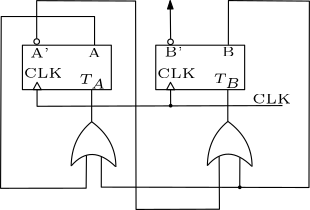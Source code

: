 <?xml version="1.0"?>
<!DOCTYPE ipe SYSTEM "ipe.dtd">
<ipe version="70218" creator="Ipe 7.2.28">
<info created="D:20241116123304" modified="D:20241116124400"/>
<ipestyle name="basic">
<symbol name="arrow/arc(spx)">
<path stroke="sym-stroke" fill="sym-stroke" pen="sym-pen">
0 0 m
-1 0.333 l
-1 -0.333 l
h
</path>
</symbol>
<symbol name="arrow/farc(spx)">
<path stroke="sym-stroke" fill="white" pen="sym-pen">
0 0 m
-1 0.333 l
-1 -0.333 l
h
</path>
</symbol>
<symbol name="arrow/ptarc(spx)">
<path stroke="sym-stroke" fill="sym-stroke" pen="sym-pen">
0 0 m
-1 0.333 l
-0.8 0 l
-1 -0.333 l
h
</path>
</symbol>
<symbol name="arrow/fptarc(spx)">
<path stroke="sym-stroke" fill="white" pen="sym-pen">
0 0 m
-1 0.333 l
-0.8 0 l
-1 -0.333 l
h
</path>
</symbol>
<symbol name="mark/circle(sx)" transformations="translations">
<path fill="sym-stroke">
0.6 0 0 0.6 0 0 e
0.4 0 0 0.4 0 0 e
</path>
</symbol>
<symbol name="mark/disk(sx)" transformations="translations">
<path fill="sym-stroke">
0.6 0 0 0.6 0 0 e
</path>
</symbol>
<symbol name="mark/fdisk(sfx)" transformations="translations">
<group>
<path fill="sym-fill">
0.5 0 0 0.5 0 0 e
</path>
<path fill="sym-stroke" fillrule="eofill">
0.6 0 0 0.6 0 0 e
0.4 0 0 0.4 0 0 e
</path>
</group>
</symbol>
<symbol name="mark/box(sx)" transformations="translations">
<path fill="sym-stroke" fillrule="eofill">
-0.6 -0.6 m
0.6 -0.6 l
0.6 0.6 l
-0.6 0.6 l
h
-0.4 -0.4 m
0.4 -0.4 l
0.4 0.4 l
-0.4 0.4 l
h
</path>
</symbol>
<symbol name="mark/square(sx)" transformations="translations">
<path fill="sym-stroke">
-0.6 -0.6 m
0.6 -0.6 l
0.6 0.6 l
-0.6 0.6 l
h
</path>
</symbol>
<symbol name="mark/fsquare(sfx)" transformations="translations">
<group>
<path fill="sym-fill">
-0.5 -0.5 m
0.5 -0.5 l
0.5 0.5 l
-0.5 0.5 l
h
</path>
<path fill="sym-stroke" fillrule="eofill">
-0.6 -0.6 m
0.6 -0.6 l
0.6 0.6 l
-0.6 0.6 l
h
-0.4 -0.4 m
0.4 -0.4 l
0.4 0.4 l
-0.4 0.4 l
h
</path>
</group>
</symbol>
<symbol name="mark/cross(sx)" transformations="translations">
<group>
<path fill="sym-stroke">
-0.43 -0.57 m
0.57 0.43 l
0.43 0.57 l
-0.57 -0.43 l
h
</path>
<path fill="sym-stroke">
-0.43 0.57 m
0.57 -0.43 l
0.43 -0.57 l
-0.57 0.43 l
h
</path>
</group>
</symbol>
<symbol name="arrow/fnormal(spx)">
<path stroke="sym-stroke" fill="white" pen="sym-pen">
0 0 m
-1 0.333 l
-1 -0.333 l
h
</path>
</symbol>
<symbol name="arrow/pointed(spx)">
<path stroke="sym-stroke" fill="sym-stroke" pen="sym-pen">
0 0 m
-1 0.333 l
-0.8 0 l
-1 -0.333 l
h
</path>
</symbol>
<symbol name="arrow/fpointed(spx)">
<path stroke="sym-stroke" fill="white" pen="sym-pen">
0 0 m
-1 0.333 l
-0.8 0 l
-1 -0.333 l
h
</path>
</symbol>
<symbol name="arrow/linear(spx)">
<path stroke="sym-stroke" pen="sym-pen">
-1 0.333 m
0 0 l
-1 -0.333 l
</path>
</symbol>
<symbol name="arrow/fdouble(spx)">
<path stroke="sym-stroke" fill="white" pen="sym-pen">
0 0 m
-1 0.333 l
-1 -0.333 l
h
-1 0 m
-2 0.333 l
-2 -0.333 l
h
</path>
</symbol>
<symbol name="arrow/double(spx)">
<path stroke="sym-stroke" fill="sym-stroke" pen="sym-pen">
0 0 m
-1 0.333 l
-1 -0.333 l
h
-1 0 m
-2 0.333 l
-2 -0.333 l
h
</path>
</symbol>
<symbol name="arrow/mid-normal(spx)">
<path stroke="sym-stroke" fill="sym-stroke" pen="sym-pen">
0.5 0 m
-0.5 0.333 l
-0.5 -0.333 l
h
</path>
</symbol>
<symbol name="arrow/mid-fnormal(spx)">
<path stroke="sym-stroke" fill="white" pen="sym-pen">
0.5 0 m
-0.5 0.333 l
-0.5 -0.333 l
h
</path>
</symbol>
<symbol name="arrow/mid-pointed(spx)">
<path stroke="sym-stroke" fill="sym-stroke" pen="sym-pen">
0.5 0 m
-0.5 0.333 l
-0.3 0 l
-0.5 -0.333 l
h
</path>
</symbol>
<symbol name="arrow/mid-fpointed(spx)">
<path stroke="sym-stroke" fill="white" pen="sym-pen">
0.5 0 m
-0.5 0.333 l
-0.3 0 l
-0.5 -0.333 l
h
</path>
</symbol>
<symbol name="arrow/mid-double(spx)">
<path stroke="sym-stroke" fill="sym-stroke" pen="sym-pen">
1 0 m
0 0.333 l
0 -0.333 l
h
0 0 m
-1 0.333 l
-1 -0.333 l
h
</path>
</symbol>
<symbol name="arrow/mid-fdouble(spx)">
<path stroke="sym-stroke" fill="white" pen="sym-pen">
1 0 m
0 0.333 l
0 -0.333 l
h
0 0 m
-1 0.333 l
-1 -0.333 l
h
</path>
</symbol>
<anglesize name="22.5 deg" value="22.5"/>
<anglesize name="30 deg" value="30"/>
<anglesize name="45 deg" value="45"/>
<anglesize name="60 deg" value="60"/>
<anglesize name="90 deg" value="90"/>
<arrowsize name="large" value="10"/>
<arrowsize name="small" value="5"/>
<arrowsize name="tiny" value="3"/>
<color name="blue" value="0 0 1"/>
<color name="brown" value="0.647 0.165 0.165"/>
<color name="darkblue" value="0 0 0.545"/>
<color name="darkcyan" value="0 0.545 0.545"/>
<color name="darkgray" value="0.663"/>
<color name="darkgreen" value="0 0.392 0"/>
<color name="darkmagenta" value="0.545 0 0.545"/>
<color name="darkorange" value="1 0.549 0"/>
<color name="darkred" value="0.545 0 0"/>
<color name="gold" value="1 0.843 0"/>
<color name="gray" value="0.745"/>
<color name="green" value="0 1 0"/>
<color name="lightblue" value="0.678 0.847 0.902"/>
<color name="lightcyan" value="0.878 1 1"/>
<color name="lightgray" value="0.827"/>
<color name="lightgreen" value="0.565 0.933 0.565"/>
<color name="lightyellow" value="1 1 0.878"/>
<color name="navy" value="0 0 0.502"/>
<color name="orange" value="1 0.647 0"/>
<color name="pink" value="1 0.753 0.796"/>
<color name="purple" value="0.627 0.125 0.941"/>
<color name="red" value="1 0 0"/>
<color name="seagreen" value="0.18 0.545 0.341"/>
<color name="turquoise" value="0.251 0.878 0.816"/>
<color name="violet" value="0.933 0.51 0.933"/>
<color name="yellow" value="1 1 0"/>
<dashstyle name="dash dot dotted" value="[4 2 1 2 1 2] 0"/>
<dashstyle name="dash dotted" value="[4 2 1 2] 0"/>
<dashstyle name="dashed" value="[4] 0"/>
<dashstyle name="dotted" value="[1 3] 0"/>
<gridsize name="10 pts (~3.5 mm)" value="10"/>
<gridsize name="14 pts (~5 mm)" value="14"/>
<gridsize name="16 pts (~6 mm)" value="16"/>
<gridsize name="20 pts (~7 mm)" value="20"/>
<gridsize name="28 pts (~10 mm)" value="28"/>
<gridsize name="32 pts (~12 mm)" value="32"/>
<gridsize name="4 pts" value="4"/>
<gridsize name="56 pts (~20 mm)" value="56"/>
<gridsize name="8 pts (~3 mm)" value="8"/>
<opacity name="10%" value="0.1"/>
<opacity name="30%" value="0.3"/>
<opacity name="50%" value="0.5"/>
<opacity name="75%" value="0.75"/>
<pen name="fat" value="1.2"/>
<pen name="heavier" value="0.8"/>
<pen name="ultrafat" value="2"/>
<symbolsize name="large" value="5"/>
<symbolsize name="small" value="2"/>
<symbolsize name="tiny" value="1.1"/>
<textsize name="Huge" value="\Huge"/>
<textsize name="LARGE" value="\LARGE"/>
<textsize name="Large" value="\Large"/>
<textsize name="footnote" value="\footnotesize"/>
<textsize name="huge" value="\huge"/>
<textsize name="large" value="\large"/>
<textsize name="script" value="\scriptsize"/>
<textsize name="small" value="\small"/>
<textsize name="tiny" value="\tiny"/>
<textstyle name="center" begin="\begin{center}" end="\end{center}"/>
<textstyle name="item" begin="\begin{itemize}\item{}" end="\end{itemize}"/>
<textstyle name="itemize" begin="\begin{itemize}" end="\end{itemize}"/>
<tiling name="falling" angle="-60" step="4" width="1"/>
<tiling name="rising" angle="30" step="4" width="1"/>
</ipestyle>
<page>
<layer name="alpha"/>
<view layers="alpha" active="alpha"/>
<path layer="alpha" matrix="0.012607 0.999921 -0.999921 0.012607 974.121 348.104" stroke="black">
272.03 671.988 m
280.395 664.921
271.934 656.075 c
</path>
<path matrix="0.012607 0.999921 -0.999921 0.012607 974.121 348.104" stroke="black">
271.903 672.05 m
281.97 672.06
287.965 664.881 c
</path>
<path matrix="0.012607 0.999921 -0.999921 0.012607 974.121 348.104" stroke="black">
271.798 655.957 m
281.706 656.025
288.039 664.946 c
</path>
<path stroke="black">
288 672 m
288 656 l
320 656 l
320 672 l
h
</path>
<path stroke="black">
336 672 m
336 656 l
368 656 l
368 672 l
h
</path>
<path stroke="black">
291.879 656.002 m
293.279 658.631 l
294.781 655.968 l
h
</path>
<path matrix="1 0 0 1 48.0194 -0.0108062" stroke="black">
291.879 656.002 m
293.279 658.631 l
294.781 655.968 l
h
</path>
<text matrix="1 0 0 1 -3.46003 0.399234" transformations="translations" pos="311.954 657.7" stroke="black" type="label" width="9.805" height="3.402" depth="1.69" valign="baseline" size="tiny">$T_A$</text>
<text matrix="1 0 0 1 44.8027 0.620743" transformations="translations" pos="311.954 657.7" stroke="black" type="label" width="10.042" height="3.402" depth="1.69" valign="baseline" size="tiny" style="math">T_B</text>
<use matrix="1 0 0 1 2.69746 0.0341451" name="mark/circle(sx)" pos="290.439 673.27" size="small" stroke="black"/>
<use matrix="1 0 0 1 50.8768 -0.0695177" name="mark/circle(sx)" pos="290.439 673.27" size="small" stroke="black"/>
<text matrix="1 0 0 1 -2.86819 -1.77555" transformations="translations" pos="291.309 662.081" stroke="black" type="label" width="13.969" height="3.386" depth="0" valign="baseline" size="tiny">CLK</text>
<text matrix="1 0 0 1 45.1627 -1.97487" transformations="translations" pos="291.309 662.081" stroke="black" type="label" width="13.969" height="3.386" depth="0" valign="baseline" size="tiny">CLK</text>
<path matrix="0.012607 0.999921 -0.999921 0.012607 1023.15 348.23" stroke="black">
272.03 671.988 m
280.395 664.921
271.934 656.075 c
</path>
<path matrix="0.012607 0.999921 -0.999921 0.012607 1023.15 348.23" stroke="black">
271.903 672.05 m
281.97 672.06
287.965 664.881 c
</path>
<path matrix="0.012607 0.999921 -0.999921 0.012607 1023.15 348.23" stroke="black">
271.798 655.957 m
281.706 656.025
288.039 664.946 c
</path>
<path stroke="black">
361.938 644.522 m
361.929 655.966 l
</path>
<path stroke="black">
312.926 644.389 m
312.92 656.001 l
</path>
<path stroke="black">
293.266 655.924 m
293.276 650.007 l
381.614 650.261 l
</path>
<path stroke="black">
341.331 655.927 m
341.357 650.159 l
</path>
<use name="mark/disk(sx)" pos="341.357 650.219" size="tiny" stroke="black"/>
<text matrix="1 0 0 1 -4.77389 -1.11021" transformations="translations" pos="375.519 652.085" stroke="black" type="label" width="13.969" height="3.386" depth="0" valign="baseline" size="tiny">CLK</text>
<text matrix="1 0 0 1 -2.18341 -5.21797" transformations="translations" pos="361.969 673.167" stroke="black" type="label" width="4.656" height="3.386" depth="0" valign="baseline" size="tiny">B</text>
<text matrix="1 0 0 1 -22.8335 -5.25542" transformations="translations" pos="361.969 673.167" stroke="black" type="label" width="6.663" height="3.459" depth="0" valign="baseline" size="tiny">B&apos;</text>
<text matrix="1 0 0 1 -50.5146 -5.58843" transformations="translations" pos="361.969 673.167" stroke="black" type="label" width="4.885" height="3.386" depth="0" valign="baseline" size="tiny">A</text>
<text matrix="1 0 0 1 -71.1647 -5.62588" transformations="translations" pos="361.969 673.167" stroke="black" type="label" width="6.891" height="3.459" depth="0" valign="baseline" size="tiny">A&apos;</text>
<path stroke="black">
293.136 674.352 m
293.128 688.039 l
328.739 687.901 l
328.906 612.873 l
358.925 612.95 l
358.817 632.024 l
</path>
<path stroke="black">
362.137 672.126 m
362.168 688.069 l
391.3 687.873 l
391.163 620.767 l
316.387 620.904 l
316.417 631.992 l
</path>
<path stroke="black">
366.286 631.589 m
366.236 620.837 l
</path>
<use name="mark/disk(sx)" pos="366.244 620.835" size="tiny" stroke="black"/>
<path stroke="black">
311.05 632.344 m
310.936 620.523 l
280.127 620.485 l
280.371 682.316 l
313.964 682.316 l
313.967 672.08 l
</path>
<path stroke="black" arrow="normal/tiny">
341.35 674.24 m
341.202 688.043 l
</path>
</page>
</ipe>
